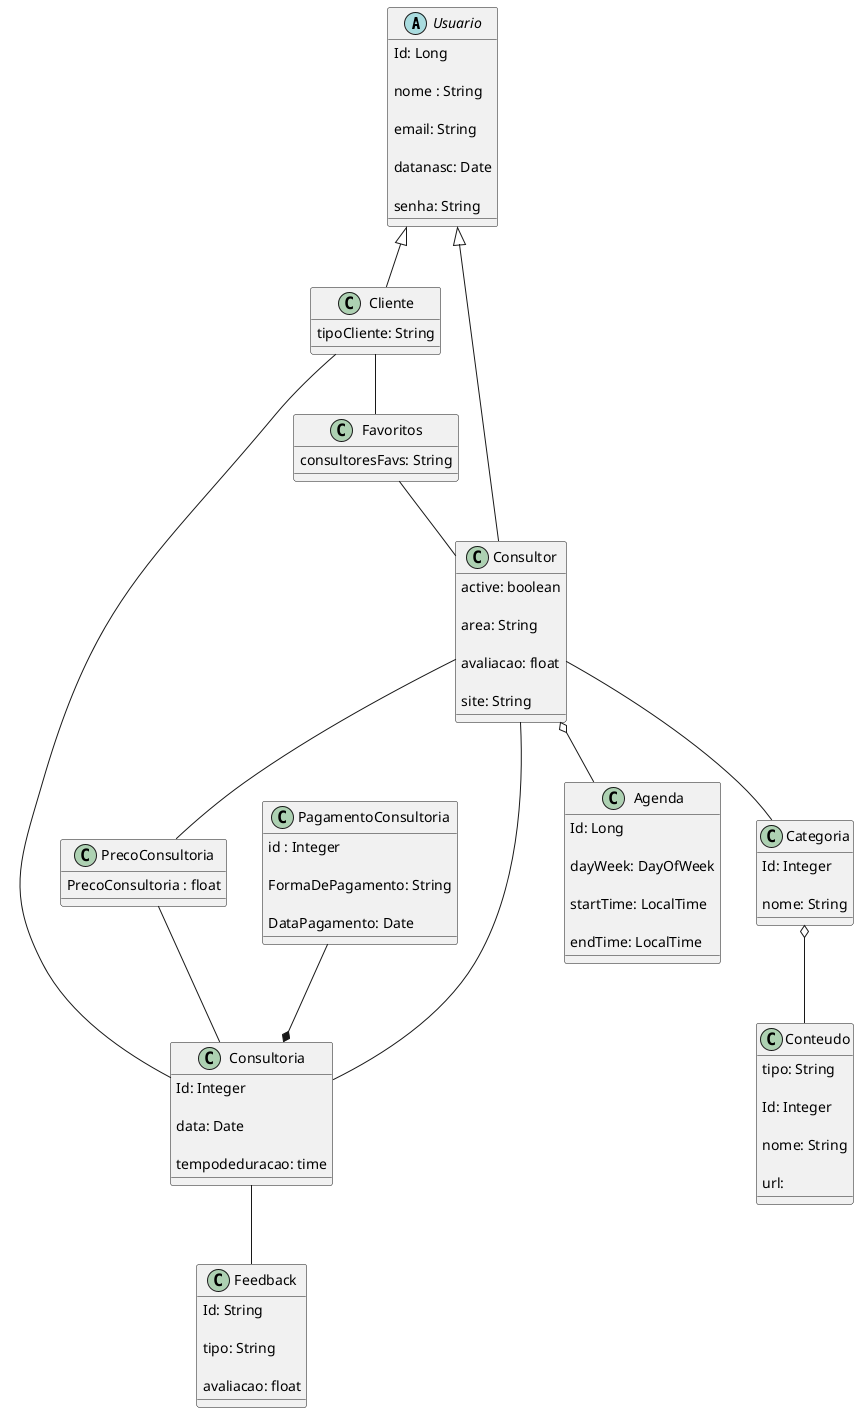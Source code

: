 @startuml "Modelo Conceitual"

abstract class Usuario {

    Id: Long

    nome : String

    email: String

    datanasc: Date

    senha: String

 

}  

 

class Consultor {

    active: boolean

    area: String

    avaliacao: float 

    site: String

}

 

class Cliente {

    tipoCliente: String

}



 class Favoritos {

    consultoresFavs: String

}

 


class Consultoria{

    Id: Integer

    data: Date

    tempodeduracao: time

}

 

 class PagamentoConsultoria {
  
   id : Integer

   FormaDePagamento: String

   DataPagamento: Date
}

class PrecoConsultoria{

   PrecoConsultoria : float

}
 

class Agenda {

    Id: Long

    dayWeek: DayOfWeek

    startTime: LocalTime

    endTime: LocalTime

   

}

 

Class Categoria{

    Id: Integer

    nome: String

}

 

Class Conteudo{

  tipo: String

  Id: Integer

  nome: String 

  url: 

}

Class Feedback{

    Id: String

    tipo: String

    avaliacao: float

}

 

 
Cliente -- Favoritos

Favoritos -- Consultor

Consultor -- Categoria

Categoria o-- Conteudo

Consultor --|> Usuario

Usuario <|-- Cliente

Consultoria --Feedback

Cliente -- Consultoria

Consultoria -- Consultor

Consultor o-- Agenda

PagamentoConsultoria --* Consultoria

PrecoConsultoria -- Consultoria

Consultor -- PrecoConsultoria


@enduml

 